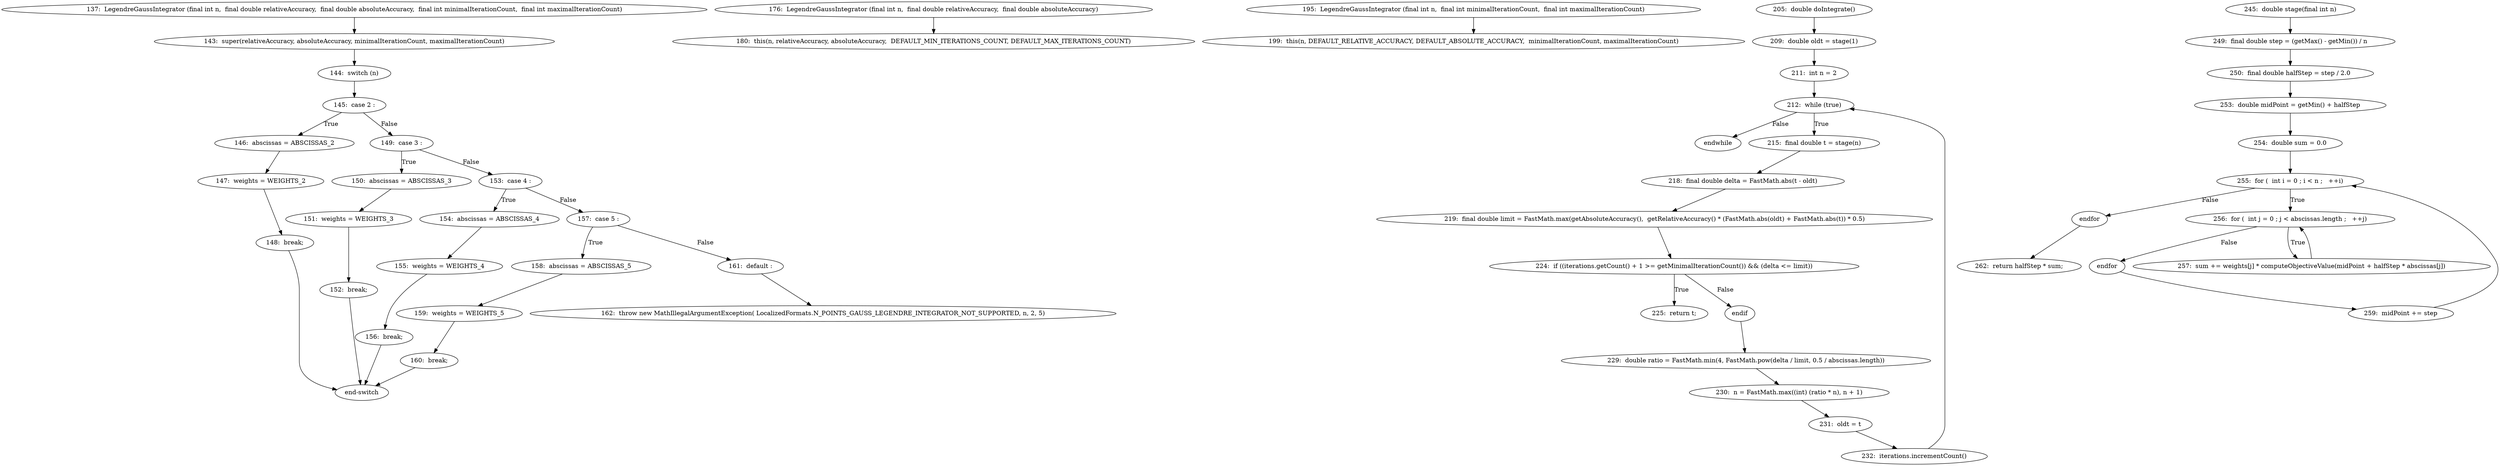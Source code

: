 digraph LegendreGaussIntegrator_CFG {
  // graph-vertices
  v1  [label="137:  LegendreGaussIntegrator (final int n,  final double relativeAccuracy,  final double absoluteAccuracy,  final int minimalIterationCount,  final int maximalIterationCount)"];
  v2  [label="143:  super(relativeAccuracy, absoluteAccuracy, minimalIterationCount, maximalIterationCount)"];
  v3  [label="144:  switch (n)"];
  v4  [label="end-switch"];
  v5  [label="145:  case 2 :"];
  v6  [label="146:  abscissas = ABSCISSAS_2"];
  v7  [label="147:  weights = WEIGHTS_2"];
  v8  [label="148:  break;"];
  v9  [label="149:  case 3 :"];
  v10  [label="150:  abscissas = ABSCISSAS_3"];
  v11  [label="151:  weights = WEIGHTS_3"];
  v12  [label="152:  break;"];
  v13  [label="153:  case 4 :"];
  v14  [label="154:  abscissas = ABSCISSAS_4"];
  v15  [label="155:  weights = WEIGHTS_4"];
  v16  [label="156:  break;"];
  v17  [label="157:  case 5 :"];
  v18  [label="158:  abscissas = ABSCISSAS_5"];
  v19  [label="159:  weights = WEIGHTS_5"];
  v20  [label="160:  break;"];
  v21  [label="161:  default :"];
  v22  [label="162:  throw new MathIllegalArgumentException( LocalizedFormats.N_POINTS_GAUSS_LEGENDRE_INTEGRATOR_NOT_SUPPORTED, n, 2, 5)"];
  v23  [label="176:  LegendreGaussIntegrator (final int n,  final double relativeAccuracy,  final double absoluteAccuracy)"];
  v24  [label="180:  this(n, relativeAccuracy, absoluteAccuracy,  DEFAULT_MIN_ITERATIONS_COUNT, DEFAULT_MAX_ITERATIONS_COUNT)"];
  v25  [label="195:  LegendreGaussIntegrator (final int n,  final int minimalIterationCount,  final int maximalIterationCount)"];
  v26  [label="199:  this(n, DEFAULT_RELATIVE_ACCURACY, DEFAULT_ABSOLUTE_ACCURACY,  minimalIterationCount, maximalIterationCount)"];
  v27  [label="205:  double doIntegrate()"];
  v28  [label="209:  double oldt = stage(1)"];
  v29  [label="211:  int n = 2"];
  v30  [label="212:  while (true)"];
  v31  [label="endwhile"];
  v32  [label="215:  final double t = stage(n)"];
  v33  [label="218:  final double delta = FastMath.abs(t - oldt)"];
  v34  [label="219:  final double limit = FastMath.max(getAbsoluteAccuracy(),  getRelativeAccuracy() * (FastMath.abs(oldt) + FastMath.abs(t)) * 0.5)"];
  v35  [label="224:  if ((iterations.getCount() + 1 >= getMinimalIterationCount()) && (delta <= limit))"];
  v36  [label="225:  return t;"];
  v37  [label="endif"];
  v38  [label="229:  double ratio = FastMath.min(4, FastMath.pow(delta / limit, 0.5 / abscissas.length))"];
  v39  [label="230:  n = FastMath.max((int) (ratio * n), n + 1)"];
  v40  [label="231:  oldt = t"];
  v41  [label="232:  iterations.incrementCount()"];
  v42  [label="245:  double stage(final int n)"];
  v43  [label="249:  final double step = (getMax() - getMin()) / n"];
  v44  [label="250:  final double halfStep = step / 2.0"];
  v45  [label="253:  double midPoint = getMin() + halfStep"];
  v46  [label="254:  double sum = 0.0"];
  v47  [label="255:  for (  int i = 0 ; i < n ;   ++i)"];
  v50  [label="endfor"];
  v51  [label="256:  for (  int j = 0 ; j < abscissas.length ;   ++j)"];
  v54  [label="endfor"];
  v55  [label="257:  sum += weights[j] * computeObjectiveValue(midPoint + halfStep * abscissas[j])"];
  v56  [label="259:  midPoint += step"];
  v57  [label="262:  return halfStep * sum;"];
  // graph-edges
  v1 -> v2;
  v2 -> v3;
  v3 -> v5;
  v5 -> v6  [label="True"];
  v6 -> v7;
  v7 -> v8;
  v8 -> v4;
  v5 -> v9  [label="False"];
  v9 -> v10  [label="True"];
  v10 -> v11;
  v11 -> v12;
  v12 -> v4;
  v9 -> v13  [label="False"];
  v13 -> v14  [label="True"];
  v14 -> v15;
  v15 -> v16;
  v16 -> v4;
  v13 -> v17  [label="False"];
  v17 -> v18  [label="True"];
  v18 -> v19;
  v19 -> v20;
  v20 -> v4;
  v17 -> v21  [label="False"];
  v21 -> v22;
  v23 -> v24;
  v25 -> v26;
  v27 -> v28;
  v28 -> v29;
  v29 -> v30;
  v30 -> v31  [label="False"];
  v30 -> v32  [label="True"];
  v32 -> v33;
  v33 -> v34;
  v34 -> v35;
  v35 -> v36  [label="True"];
  v35 -> v37  [label="False"];
  v37 -> v38;
  v38 -> v39;
  v39 -> v40;
  v40 -> v41;
  v41 -> v30;
  v42 -> v43;
  v43 -> v44;
  v44 -> v45;
  v45 -> v46;
  v46 -> v47;
  v47 -> v50  [label="False"];
  v47 -> v51  [label="True"];
  v51 -> v54  [label="False"];
  v51 -> v55  [label="True"];
  v55 -> v51;
  v54 -> v56;
  v56 -> v47;
  v50 -> v57;
  // end-of-graph
}
